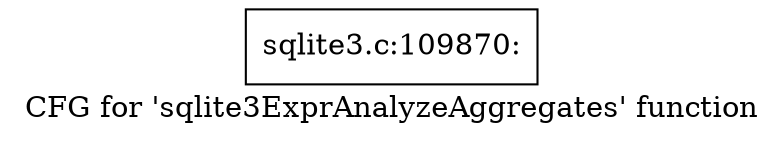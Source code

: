digraph "CFG for 'sqlite3ExprAnalyzeAggregates' function" {
	label="CFG for 'sqlite3ExprAnalyzeAggregates' function";

	Node0x55c0f9c07070 [shape=record,label="{sqlite3.c:109870:}"];
}
